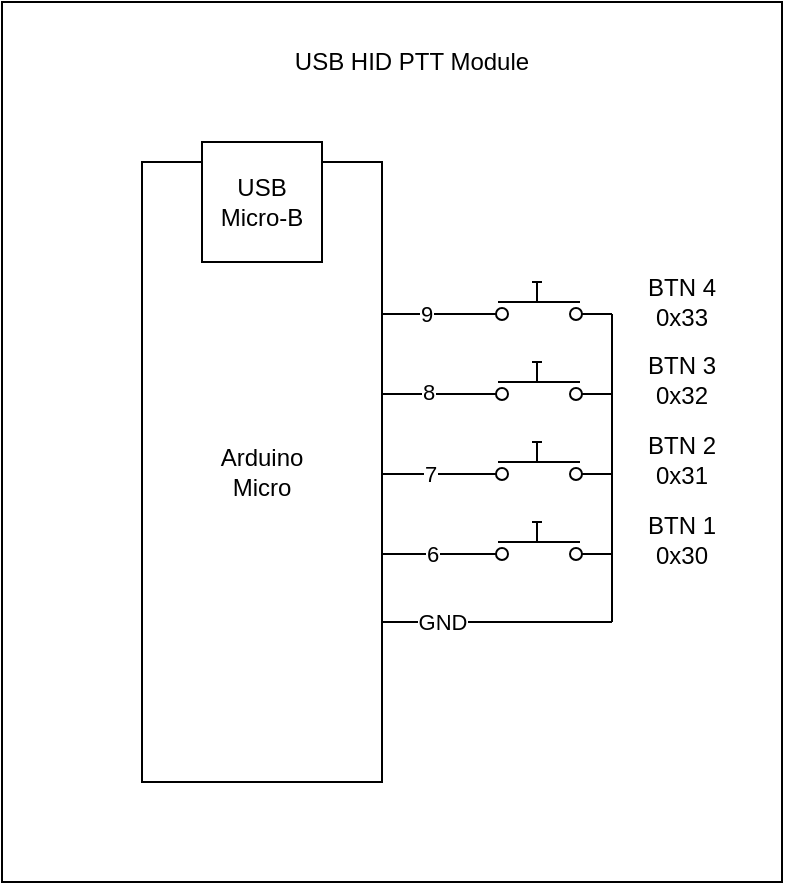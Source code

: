 <mxfile version="15.3.5" type="device"><diagram name="Page-1" id="16e2658f-23c8-b752-8be9-c03fbebb8bbe"><mxGraphModel dx="1092" dy="966" grid="1" gridSize="10" guides="1" tooltips="1" connect="1" arrows="1" fold="1" page="1" pageScale="1" pageWidth="1169" pageHeight="827" background="#FFFFFF" math="0" shadow="0"><root><mxCell id="0"/><mxCell id="1" parent="0"/><mxCell id="e3KESU98SM7UwAGkMf0f-2" value="" style="rounded=0;whiteSpace=wrap;html=1;hachureGap=4;pointerEvents=0;" vertex="1" parent="1"><mxGeometry x="190" y="120" width="390" height="440" as="geometry"/></mxCell><mxCell id="UwnAH-YxzpqbLZ3H_jTE-33" value="" style="endArrow=none;html=1;fontStyle=1" parent="1" edge="1"><mxGeometry width="50" height="50" relative="1" as="geometry"><mxPoint x="375" y="430" as="sourcePoint"/><mxPoint x="495" y="430" as="targetPoint"/></mxGeometry></mxCell><mxCell id="UwnAH-YxzpqbLZ3H_jTE-39" value="GND" style="edgeLabel;html=1;align=center;verticalAlign=middle;resizable=0;points=[];" parent="UwnAH-YxzpqbLZ3H_jTE-33" vertex="1" connectable="0"><mxGeometry x="-0.688" relative="1" as="geometry"><mxPoint x="16" as="offset"/></mxGeometry></mxCell><mxCell id="UwnAH-YxzpqbLZ3H_jTE-1" value="" style="pointerEvents=1;verticalLabelPosition=bottom;shadow=0;dashed=0;align=center;html=1;verticalAlign=top;shape=mxgraph.electrical.electro-mechanical.push_switch_no;" parent="1" vertex="1"><mxGeometry x="420" y="260" width="75" height="19" as="geometry"/></mxCell><mxCell id="UwnAH-YxzpqbLZ3H_jTE-5" value="Arduino&lt;br&gt;Micro" style="rounded=0;whiteSpace=wrap;html=1;" parent="1" vertex="1"><mxGeometry x="260" y="200" width="120" height="310" as="geometry"/></mxCell><mxCell id="UwnAH-YxzpqbLZ3H_jTE-6" value="" style="endArrow=none;html=1;entryX=0;entryY=0.84;entryDx=0;entryDy=0;entryPerimeter=0;" parent="1" target="UwnAH-YxzpqbLZ3H_jTE-1" edge="1"><mxGeometry width="50" height="50" relative="1" as="geometry"><mxPoint x="380" y="276" as="sourcePoint"/><mxPoint x="570" y="540" as="targetPoint"/></mxGeometry></mxCell><mxCell id="UwnAH-YxzpqbLZ3H_jTE-35" value="9" style="edgeLabel;html=1;align=center;verticalAlign=middle;resizable=0;points=[];" parent="UwnAH-YxzpqbLZ3H_jTE-6" vertex="1" connectable="0"><mxGeometry x="0.11" relative="1" as="geometry"><mxPoint as="offset"/></mxGeometry></mxCell><mxCell id="UwnAH-YxzpqbLZ3H_jTE-18" value="" style="pointerEvents=1;verticalLabelPosition=bottom;shadow=0;dashed=0;align=center;html=1;verticalAlign=top;shape=mxgraph.electrical.electro-mechanical.push_switch_no;" parent="1" vertex="1"><mxGeometry x="420" y="300" width="75" height="19" as="geometry"/></mxCell><mxCell id="UwnAH-YxzpqbLZ3H_jTE-19" value="" style="endArrow=none;html=1;entryX=0;entryY=0.84;entryDx=0;entryDy=0;entryPerimeter=0;" parent="1" target="UwnAH-YxzpqbLZ3H_jTE-18" edge="1"><mxGeometry width="50" height="50" relative="1" as="geometry"><mxPoint x="380" y="316" as="sourcePoint"/><mxPoint x="570" y="580" as="targetPoint"/></mxGeometry></mxCell><mxCell id="UwnAH-YxzpqbLZ3H_jTE-36" value="8" style="edgeLabel;html=1;align=center;verticalAlign=middle;resizable=0;points=[];" parent="UwnAH-YxzpqbLZ3H_jTE-19" vertex="1" connectable="0"><mxGeometry x="0.15" y="1" relative="1" as="geometry"><mxPoint as="offset"/></mxGeometry></mxCell><mxCell id="UwnAH-YxzpqbLZ3H_jTE-21" value="" style="pointerEvents=1;verticalLabelPosition=bottom;shadow=0;dashed=0;align=center;html=1;verticalAlign=top;shape=mxgraph.electrical.electro-mechanical.push_switch_no;" parent="1" vertex="1"><mxGeometry x="420" y="340" width="75" height="19" as="geometry"/></mxCell><mxCell id="UwnAH-YxzpqbLZ3H_jTE-22" value="" style="endArrow=none;html=1;entryX=0;entryY=0.84;entryDx=0;entryDy=0;entryPerimeter=0;" parent="1" target="UwnAH-YxzpqbLZ3H_jTE-21" edge="1"><mxGeometry width="50" height="50" relative="1" as="geometry"><mxPoint x="380" y="356" as="sourcePoint"/><mxPoint x="570" y="620" as="targetPoint"/></mxGeometry></mxCell><mxCell id="UwnAH-YxzpqbLZ3H_jTE-37" value="7" style="edgeLabel;html=1;align=center;verticalAlign=middle;resizable=0;points=[];" parent="UwnAH-YxzpqbLZ3H_jTE-22" vertex="1" connectable="0"><mxGeometry x="0.19" relative="1" as="geometry"><mxPoint as="offset"/></mxGeometry></mxCell><mxCell id="UwnAH-YxzpqbLZ3H_jTE-30" value="" style="pointerEvents=1;verticalLabelPosition=bottom;shadow=0;dashed=0;align=center;html=1;verticalAlign=top;shape=mxgraph.electrical.electro-mechanical.push_switch_no;" parent="1" vertex="1"><mxGeometry x="420" y="380" width="75" height="19" as="geometry"/></mxCell><mxCell id="UwnAH-YxzpqbLZ3H_jTE-31" value="" style="endArrow=none;html=1;entryX=0;entryY=0.84;entryDx=0;entryDy=0;entryPerimeter=0;" parent="1" target="UwnAH-YxzpqbLZ3H_jTE-30" edge="1"><mxGeometry width="50" height="50" relative="1" as="geometry"><mxPoint x="380" y="396" as="sourcePoint"/><mxPoint x="570" y="660" as="targetPoint"/></mxGeometry></mxCell><mxCell id="UwnAH-YxzpqbLZ3H_jTE-38" value="6" style="edgeLabel;html=1;align=center;verticalAlign=middle;resizable=0;points=[];" parent="UwnAH-YxzpqbLZ3H_jTE-31" vertex="1" connectable="0"><mxGeometry x="0.25" relative="1" as="geometry"><mxPoint as="offset"/></mxGeometry></mxCell><mxCell id="UwnAH-YxzpqbLZ3H_jTE-34" value="" style="endArrow=none;html=1;entryX=1;entryY=0.84;entryDx=0;entryDy=0;entryPerimeter=0;" parent="1" target="UwnAH-YxzpqbLZ3H_jTE-1" edge="1"><mxGeometry width="50" height="50" relative="1" as="geometry"><mxPoint x="495" y="430" as="sourcePoint"/><mxPoint x="495" y="280" as="targetPoint"/></mxGeometry></mxCell><mxCell id="UwnAH-YxzpqbLZ3H_jTE-40" value="USB&lt;br&gt;Micro-B" style="rounded=0;whiteSpace=wrap;html=1;" parent="1" vertex="1"><mxGeometry x="290" y="190" width="60" height="60" as="geometry"/></mxCell><mxCell id="UwnAH-YxzpqbLZ3H_jTE-41" value="BTN 4 0x33" style="text;html=1;strokeColor=none;fillColor=none;align=center;verticalAlign=middle;whiteSpace=wrap;rounded=0;" parent="1" vertex="1"><mxGeometry x="510" y="260" width="40" height="20" as="geometry"/></mxCell><mxCell id="UwnAH-YxzpqbLZ3H_jTE-42" value="BTN 3 0x32" style="text;html=1;strokeColor=none;fillColor=none;align=center;verticalAlign=middle;whiteSpace=wrap;rounded=0;" parent="1" vertex="1"><mxGeometry x="510" y="299" width="40" height="20" as="geometry"/></mxCell><mxCell id="UwnAH-YxzpqbLZ3H_jTE-43" value="BTN 2 0x31" style="text;html=1;strokeColor=none;fillColor=none;align=center;verticalAlign=middle;whiteSpace=wrap;rounded=0;" parent="1" vertex="1"><mxGeometry x="510" y="339" width="40" height="20" as="geometry"/></mxCell><mxCell id="UwnAH-YxzpqbLZ3H_jTE-44" value="BTN 1 0x30" style="text;html=1;strokeColor=none;fillColor=none;align=center;verticalAlign=middle;whiteSpace=wrap;rounded=0;" parent="1" vertex="1"><mxGeometry x="510" y="379" width="40" height="20" as="geometry"/></mxCell><mxCell id="UwnAH-YxzpqbLZ3H_jTE-45" value="USB HID PTT Module" style="text;html=1;strokeColor=none;fillColor=none;align=center;verticalAlign=middle;whiteSpace=wrap;rounded=0;" parent="1" vertex="1"><mxGeometry x="290" y="140" width="210" height="20" as="geometry"/></mxCell></root></mxGraphModel></diagram></mxfile>